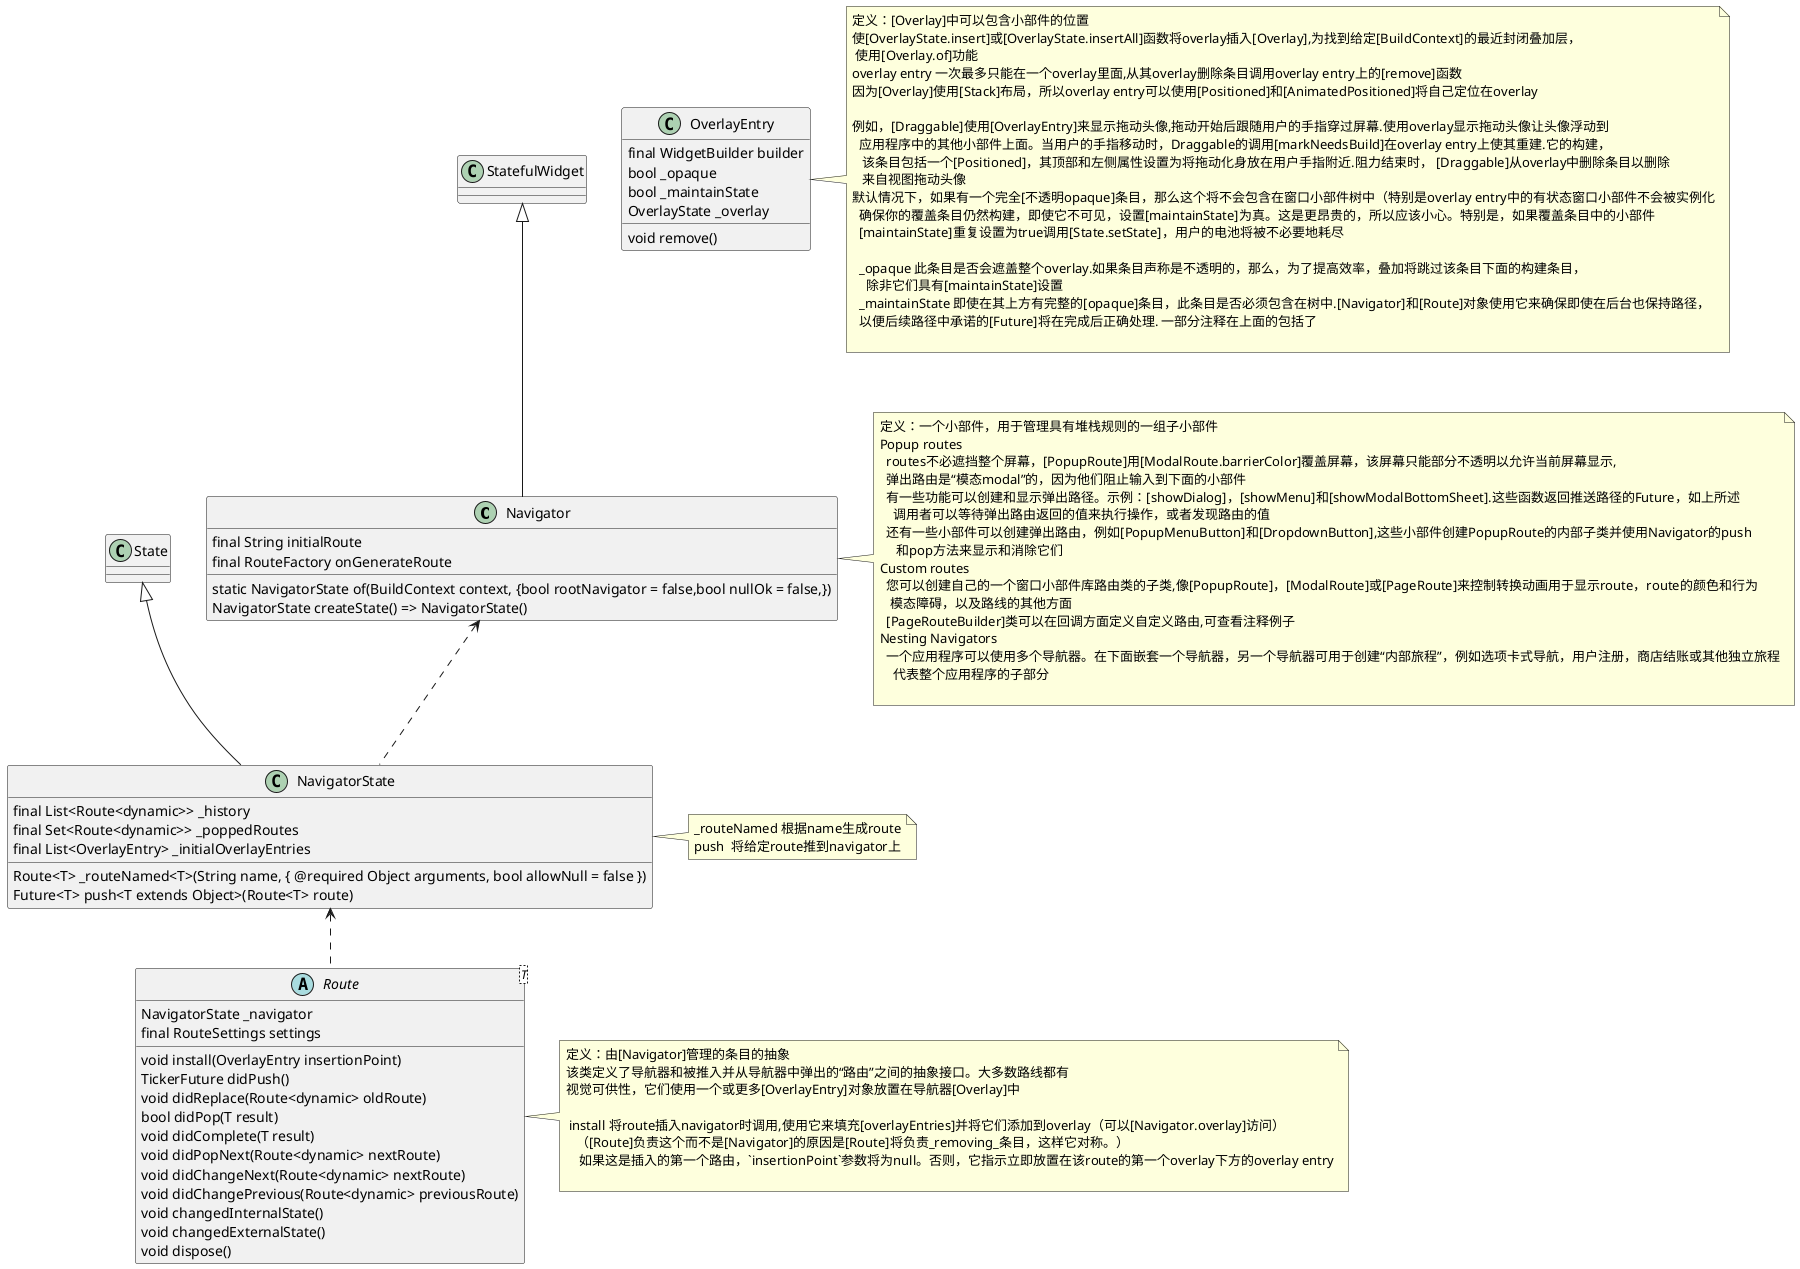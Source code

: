 @startuml

class Navigator{
  final String initialRoute
  final RouteFactory onGenerateRoute
  static NavigatorState of(BuildContext context, {bool rootNavigator = false,bool nullOk = false,})
  NavigatorState createState() => NavigatorState()
}
note right of Navigator{
 定义：一个小部件，用于管理具有堆栈规则的一组子小部件
 Popup routes
   routes不必遮挡整个屏幕，[PopupRoute]用[ModalRoute.barrierColor]覆盖屏幕，该屏幕只能部分不透明以允许当前屏幕显示,
   弹出路由是“模态modal”的，因为他们阻止输入到下面的小部件
   有一些功能可以创建和显示弹出路径。示例：[showDialog]，[showMenu]和[showModalBottomSheet].这些函数返回推送路径的Future，如上所述
     调用者可以等待弹出路由返回的值来执行操作，或者发现路由的值
   还有一些小部件可以创建弹出路由，例如[PopupMenuButton]和[DropdownButton],这些小部件创建PopupRoute的内部子类并使用Navigator的push
      和pop方法来显示和消除它们
 Custom routes
   您可以创建自己的一个窗口小部件库路由类的子类,像[PopupRoute]，[ModalRoute]或[PageRoute]来控制转换动画用于显示route，route的颜色和行为
    模态障碍，以及路线的其他方面
   [PageRouteBuilder]类可以在回调方面定义自定义路由,可查看注释例子
 Nesting Navigators
   一个应用程序可以使用多个导航器。在下面嵌套一个导航器，另一个导航器可用于创建“内部旅程”，例如选项卡式导航，用户注册，商店结账或其他独立旅程
     代表整个应用程序的子部分

}
class NavigatorState{
   final List<Route<dynamic>> _history
   final Set<Route<dynamic>> _poppedRoutes
   final List<OverlayEntry> _initialOverlayEntries

   Route<T> _routeNamed<T>(String name, { @required Object arguments, bool allowNull = false })
   Future<T> push<T extends Object>(Route<T> route)
}
note right of NavigatorState{
   _routeNamed 根据name生成route
   push  将给定route推到navigator上
}

abstract class Route<T> {
  NavigatorState _navigator
  final RouteSettings settings
  void install(OverlayEntry insertionPoint)
  TickerFuture didPush()
  void didReplace(Route<dynamic> oldRoute)
  bool didPop(T result)
  void didComplete(T result)
  void didPopNext(Route<dynamic> nextRoute)
  void didChangeNext(Route<dynamic> nextRoute)
  void didChangePrevious(Route<dynamic> previousRoute)
  void changedInternalState()
  void changedExternalState()
  void dispose()
}
note right of Route{
  定义：由[Navigator]管理的条目的抽象
  该类定义了导航器和被推入并从导航器中弹出的“路由”之间的抽象接口。大多数路线都有
  视觉可供性，它们使用一个或更多[OverlayEntry]对象放置在导航器[Overlay]中

   install 将route插入navigator时调用,使用它来填充[overlayEntries]并将它们添加到overlay（可以[Navigator.overlay]访问）
     （[Route]负责这个而不是[Navigator]的原因是[Route]将负责_removing_条目，这样它对称。）
      如果这是插入的第一个路由，`insertionPoint`参数将为null。否则，它指示立即放置在该route的第一个overlay下方的overlay entry

}

class OverlayEntry {
   final WidgetBuilder builder
   bool _opaque
   bool _maintainState
   OverlayState _overlay
   void remove()
}
note right of OverlayEntry{
  定义：[Overlay]中可以包含小部件的位置
  使[OverlayState.insert]或[OverlayState.insertAll]函数将overlay插入[Overlay],为找到给定[BuildContext]的最近封闭叠加层，
   使用[Overlay.of]功能
  overlay entry 一次最多只能在一个overlay里面,从其overlay删除条目调用overlay entry上的[remove]函数
  因为[Overlay]使用[Stack]布局，所以overlay entry可以使用[Positioned]和[AnimatedPositioned]将自己定位在overlay

  例如，[Draggable]使用[OverlayEntry]来显示拖动头像,拖动开始后跟随用户的手指穿过屏幕.使用overlay显示拖动头像让头像浮动到
    应用程序中的其他小部件上面。当用户的手指移动时，Draggable的调用[markNeedsBuild]在overlay entry上使其重建.它的构建，
     该条目包括一个[Positioned]，其顶部和左侧属性设置为将拖动化身放在用户手指附近.阻力结束时， [Draggable]从overlay中删除条目以删除
     来自视图拖动头像
  默认情况下，如果有一个完全[不透明opaque]条目，那么这个将不会包含在窗口小部件树中（特别是overlay entry中的有状态窗口小部件不会被实例化
    确保你的覆盖条目仍然构建，即使它不可见，设置[maintainState]为真。这是更昂贵的，所以应该小心。特别是，如果覆盖条目中的小部件
    [maintainState]重复设置为true调用[State.setState]，用户的电池将被不必要地耗尽

    _opaque 此条目是否会遮盖整个overlay.如果条目声称是不透明的，那么，为了提高效率，叠加将跳过该条目下面的构建条目，
      除非它们具有[maintainState]设置
    _maintainState 即使在其上方有完整的[opaque]条目，此条目是否必须包含在树中.[Navigator]和[Route]对象使用它来确保即使在后台也保持路径，
    以便后续路径中承诺的[Future]将在完成后正确处理. 一部分注释在上面的包括了

}

StatefulWidget <|-- Navigator
State          <|-- NavigatorState
Navigator      <.. NavigatorState
NavigatorState <.. Route
@enduml